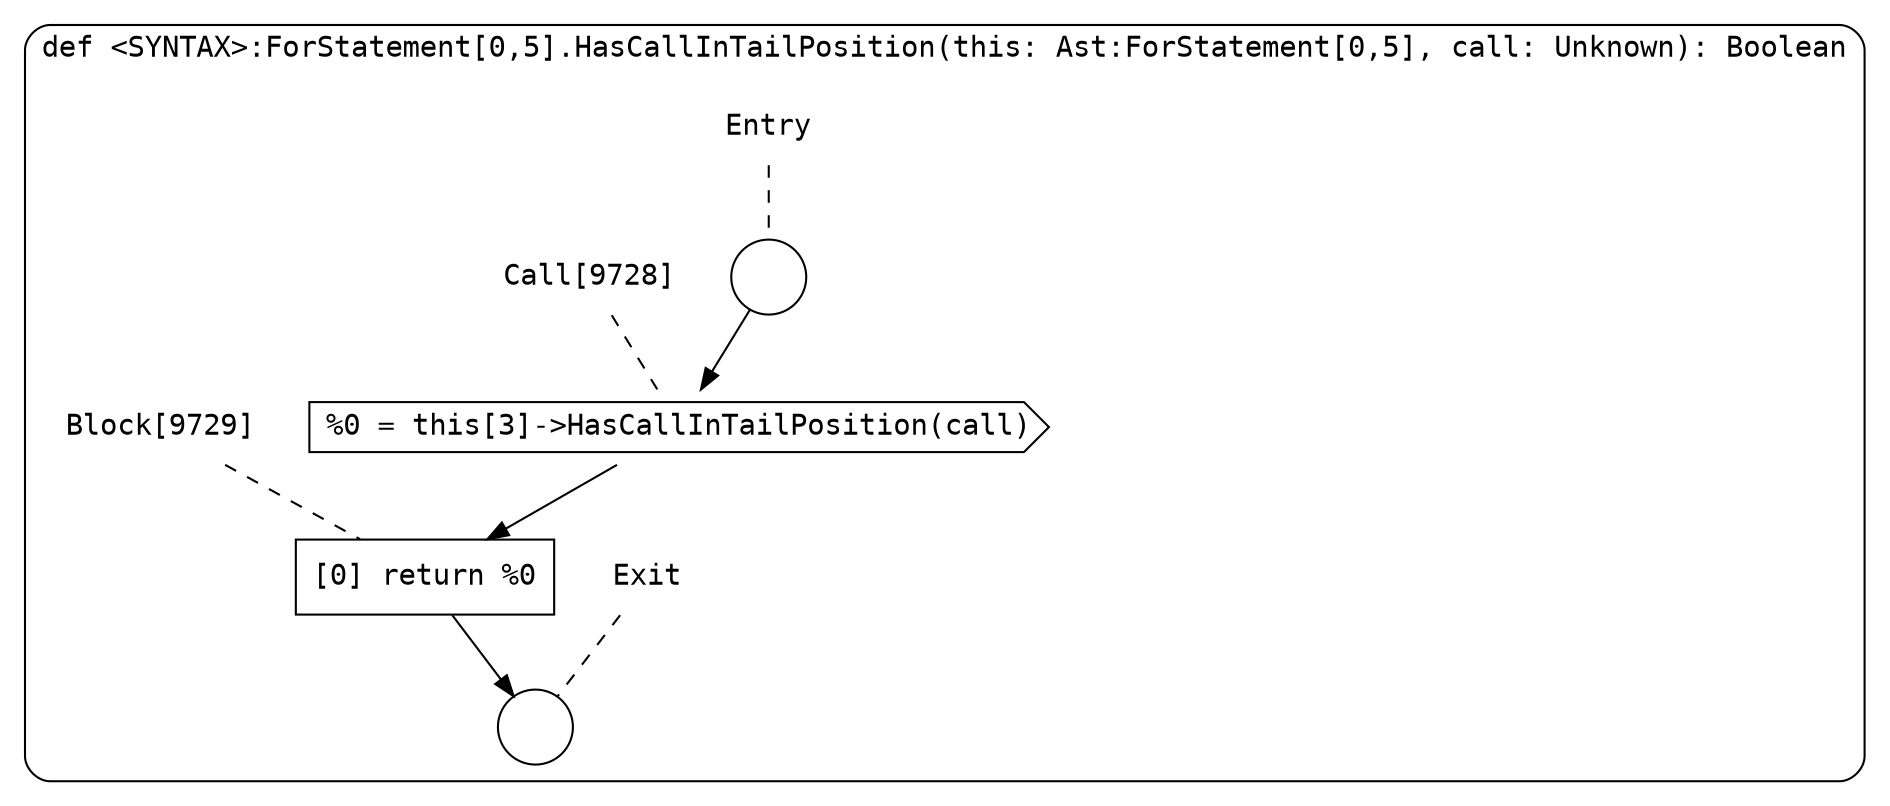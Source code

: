 digraph {
  graph [fontname = "Consolas"]
  node [fontname = "Consolas"]
  edge [fontname = "Consolas"]
  subgraph cluster1746 {
    label = "def <SYNTAX>:ForStatement[0,5].HasCallInTailPosition(this: Ast:ForStatement[0,5], call: Unknown): Boolean"
    style = rounded
    cluster1746_entry_name [shape=none, label=<<font color="black">Entry</font>>]
    cluster1746_entry_name -> cluster1746_entry [arrowhead=none, color="black", style=dashed]
    cluster1746_entry [shape=circle label=" " color="black" fillcolor="white" style=filled]
    cluster1746_entry -> node9728 [color="black"]
    cluster1746_exit_name [shape=none, label=<<font color="black">Exit</font>>]
    cluster1746_exit_name -> cluster1746_exit [arrowhead=none, color="black", style=dashed]
    cluster1746_exit [shape=circle label=" " color="black" fillcolor="white" style=filled]
    node9728_name [shape=none, label=<<font color="black">Call[9728]</font>>]
    node9728_name -> node9728 [arrowhead=none, color="black", style=dashed]
    node9728 [shape=cds, label=<<font color="black">%0 = this[3]-&gt;HasCallInTailPosition(call)</font>> color="black" fillcolor="white", style=filled]
    node9728 -> node9729 [color="black"]
    node9729_name [shape=none, label=<<font color="black">Block[9729]</font>>]
    node9729_name -> node9729 [arrowhead=none, color="black", style=dashed]
    node9729 [shape=box, label=<<font color="black">[0] return %0<BR ALIGN="LEFT"/></font>> color="black" fillcolor="white", style=filled]
    node9729 -> cluster1746_exit [color="black"]
  }
}